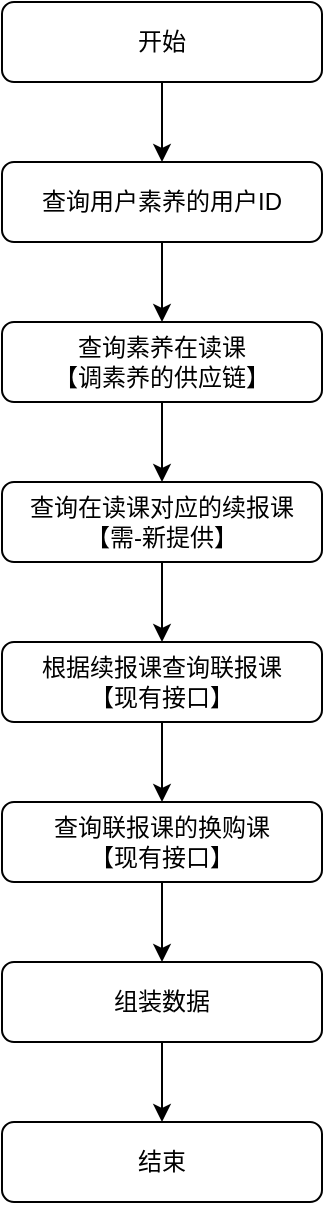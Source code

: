 <mxfile version="26.1.1">
  <diagram name="第 1 页" id="q1tvJXlYlXFpctMhTwmR">
    <mxGraphModel dx="1000" dy="588" grid="1" gridSize="10" guides="1" tooltips="1" connect="1" arrows="1" fold="1" page="1" pageScale="1" pageWidth="4800" pageHeight="4800" math="0" shadow="0">
      <root>
        <mxCell id="0" />
        <mxCell id="1" parent="0" />
        <mxCell id="w9khWlyOOLM3TBVSgfRv-10" style="edgeStyle=orthogonalEdgeStyle;rounded=0;orthogonalLoop=1;jettySize=auto;html=1;exitX=0.5;exitY=1;exitDx=0;exitDy=0;entryX=0.5;entryY=0;entryDx=0;entryDy=0;" edge="1" parent="1" source="w9khWlyOOLM3TBVSgfRv-1" target="w9khWlyOOLM3TBVSgfRv-3">
          <mxGeometry relative="1" as="geometry" />
        </mxCell>
        <mxCell id="w9khWlyOOLM3TBVSgfRv-1" value="开始" style="rounded=1;whiteSpace=wrap;html=1;" vertex="1" parent="1">
          <mxGeometry x="240" y="40" width="160" height="40" as="geometry" />
        </mxCell>
        <mxCell id="w9khWlyOOLM3TBVSgfRv-11" style="edgeStyle=orthogonalEdgeStyle;rounded=0;orthogonalLoop=1;jettySize=auto;html=1;exitX=0.5;exitY=1;exitDx=0;exitDy=0;" edge="1" parent="1" source="w9khWlyOOLM3TBVSgfRv-3" target="w9khWlyOOLM3TBVSgfRv-4">
          <mxGeometry relative="1" as="geometry" />
        </mxCell>
        <mxCell id="w9khWlyOOLM3TBVSgfRv-3" value="查询用户素养的用户ID" style="rounded=1;whiteSpace=wrap;html=1;" vertex="1" parent="1">
          <mxGeometry x="240" y="120" width="160" height="40" as="geometry" />
        </mxCell>
        <mxCell id="w9khWlyOOLM3TBVSgfRv-12" style="edgeStyle=orthogonalEdgeStyle;rounded=0;orthogonalLoop=1;jettySize=auto;html=1;exitX=0.5;exitY=1;exitDx=0;exitDy=0;" edge="1" parent="1" source="w9khWlyOOLM3TBVSgfRv-4" target="w9khWlyOOLM3TBVSgfRv-5">
          <mxGeometry relative="1" as="geometry" />
        </mxCell>
        <mxCell id="w9khWlyOOLM3TBVSgfRv-4" value="查询素养在读课&lt;div&gt;【调素养的供应链】&lt;/div&gt;" style="rounded=1;whiteSpace=wrap;html=1;" vertex="1" parent="1">
          <mxGeometry x="240" y="200" width="160" height="40" as="geometry" />
        </mxCell>
        <mxCell id="w9khWlyOOLM3TBVSgfRv-13" style="edgeStyle=orthogonalEdgeStyle;rounded=0;orthogonalLoop=1;jettySize=auto;html=1;exitX=0.5;exitY=1;exitDx=0;exitDy=0;entryX=0.5;entryY=0;entryDx=0;entryDy=0;" edge="1" parent="1" source="w9khWlyOOLM3TBVSgfRv-5" target="w9khWlyOOLM3TBVSgfRv-6">
          <mxGeometry relative="1" as="geometry" />
        </mxCell>
        <mxCell id="w9khWlyOOLM3TBVSgfRv-5" value="查询在读课对应的续报课&lt;br&gt;&lt;div&gt;【需-新提供】&lt;/div&gt;" style="rounded=1;whiteSpace=wrap;html=1;" vertex="1" parent="1">
          <mxGeometry x="240" y="280" width="160" height="40" as="geometry" />
        </mxCell>
        <mxCell id="w9khWlyOOLM3TBVSgfRv-14" style="edgeStyle=orthogonalEdgeStyle;rounded=0;orthogonalLoop=1;jettySize=auto;html=1;exitX=0.5;exitY=1;exitDx=0;exitDy=0;entryX=0.5;entryY=0;entryDx=0;entryDy=0;" edge="1" parent="1" source="w9khWlyOOLM3TBVSgfRv-6" target="w9khWlyOOLM3TBVSgfRv-7">
          <mxGeometry relative="1" as="geometry" />
        </mxCell>
        <mxCell id="w9khWlyOOLM3TBVSgfRv-6" value="根据续报课查询联报课&lt;br&gt;&lt;div&gt;【现有接口】&lt;/div&gt;" style="rounded=1;whiteSpace=wrap;html=1;" vertex="1" parent="1">
          <mxGeometry x="240" y="360" width="160" height="40" as="geometry" />
        </mxCell>
        <mxCell id="w9khWlyOOLM3TBVSgfRv-15" style="edgeStyle=orthogonalEdgeStyle;rounded=0;orthogonalLoop=1;jettySize=auto;html=1;exitX=0.5;exitY=1;exitDx=0;exitDy=0;" edge="1" parent="1" source="w9khWlyOOLM3TBVSgfRv-7" target="w9khWlyOOLM3TBVSgfRv-8">
          <mxGeometry relative="1" as="geometry" />
        </mxCell>
        <mxCell id="w9khWlyOOLM3TBVSgfRv-7" value="查询联报课的换购课&lt;div&gt;【现有接口】&lt;/div&gt;" style="rounded=1;whiteSpace=wrap;html=1;" vertex="1" parent="1">
          <mxGeometry x="240" y="440" width="160" height="40" as="geometry" />
        </mxCell>
        <mxCell id="w9khWlyOOLM3TBVSgfRv-16" style="edgeStyle=orthogonalEdgeStyle;rounded=0;orthogonalLoop=1;jettySize=auto;html=1;exitX=0.5;exitY=1;exitDx=0;exitDy=0;entryX=0.5;entryY=0;entryDx=0;entryDy=0;" edge="1" parent="1" source="w9khWlyOOLM3TBVSgfRv-8" target="w9khWlyOOLM3TBVSgfRv-9">
          <mxGeometry relative="1" as="geometry" />
        </mxCell>
        <mxCell id="w9khWlyOOLM3TBVSgfRv-8" value="组装数据" style="rounded=1;whiteSpace=wrap;html=1;" vertex="1" parent="1">
          <mxGeometry x="240" y="520" width="160" height="40" as="geometry" />
        </mxCell>
        <mxCell id="w9khWlyOOLM3TBVSgfRv-9" value="结束" style="rounded=1;whiteSpace=wrap;html=1;" vertex="1" parent="1">
          <mxGeometry x="240" y="600" width="160" height="40" as="geometry" />
        </mxCell>
      </root>
    </mxGraphModel>
  </diagram>
</mxfile>
